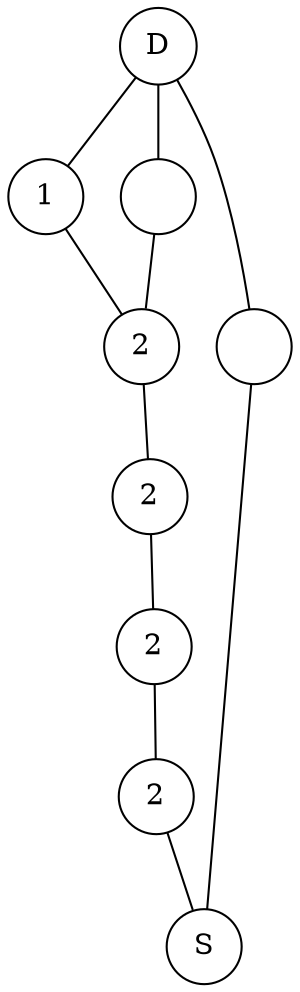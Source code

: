graph G {
node [shape=circle]

D -- A -- C 
D -- B -- C
C -- D3 -- D2 -- D1 -- S
D -- E -- S

A 	[ label = "1" ];
B 	[ label = "" ];
C 	[ label = "2" ];
D3 	[ label = "2" ];
D2 	[ label = "2" ];
D1 	[ label = "2" ];
E	[ label = "" ];

}
